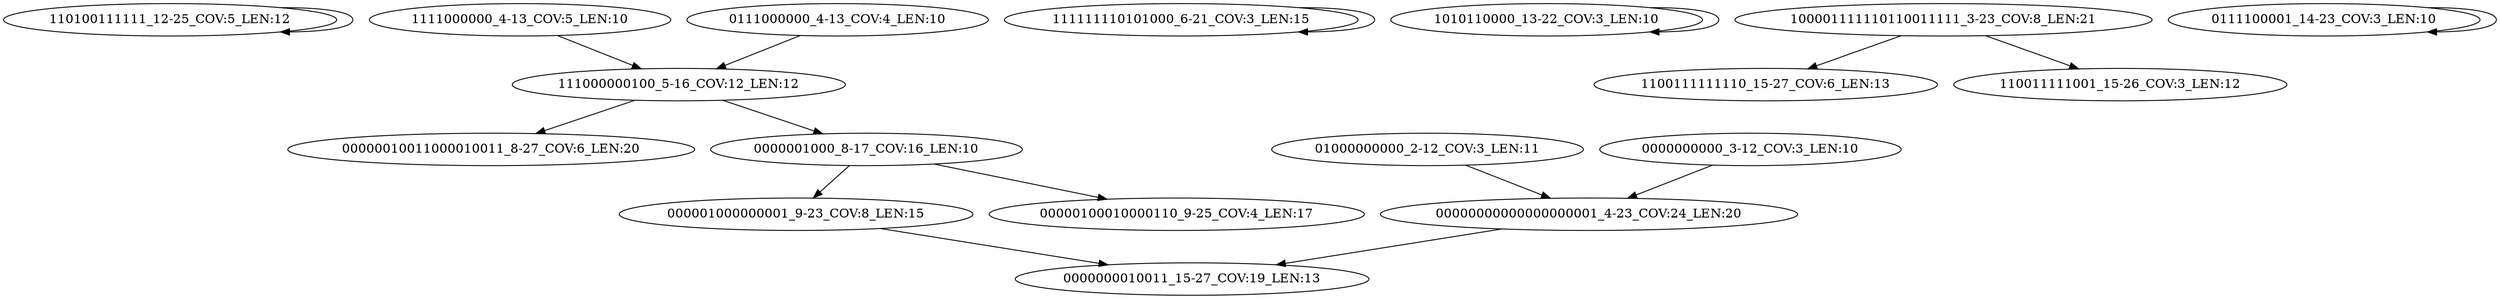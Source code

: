 digraph G {
    "110100111111_12-25_COV:5_LEN:12" -> "110100111111_12-25_COV:5_LEN:12";
    "1111000000_4-13_COV:5_LEN:10" -> "111000000100_5-16_COV:12_LEN:12";
    "01000000000_2-12_COV:3_LEN:11" -> "00000000000000000001_4-23_COV:24_LEN:20";
    "111111110101000_6-21_COV:3_LEN:15" -> "111111110101000_6-21_COV:3_LEN:15";
    "0000000000_3-12_COV:3_LEN:10" -> "00000000000000000001_4-23_COV:24_LEN:20";
    "000001000000001_9-23_COV:8_LEN:15" -> "0000000010011_15-27_COV:19_LEN:13";
    "00000000000000000001_4-23_COV:24_LEN:20" -> "0000000010011_15-27_COV:19_LEN:13";
    "1010110000_13-22_COV:3_LEN:10" -> "1010110000_13-22_COV:3_LEN:10";
    "0111000000_4-13_COV:4_LEN:10" -> "111000000100_5-16_COV:12_LEN:12";
    "100001111110110011111_3-23_COV:8_LEN:21" -> "1100111111110_15-27_COV:6_LEN:13";
    "100001111110110011111_3-23_COV:8_LEN:21" -> "110011111001_15-26_COV:3_LEN:12";
    "0111100001_14-23_COV:3_LEN:10" -> "0111100001_14-23_COV:3_LEN:10";
    "111000000100_5-16_COV:12_LEN:12" -> "00000010011000010011_8-27_COV:6_LEN:20";
    "111000000100_5-16_COV:12_LEN:12" -> "0000001000_8-17_COV:16_LEN:10";
    "0000001000_8-17_COV:16_LEN:10" -> "00000100010000110_9-25_COV:4_LEN:17";
    "0000001000_8-17_COV:16_LEN:10" -> "000001000000001_9-23_COV:8_LEN:15";
}
